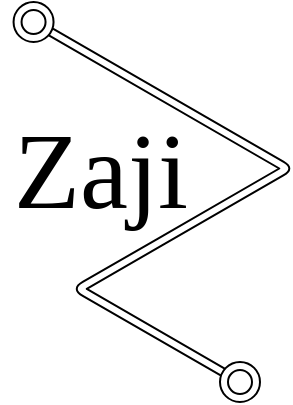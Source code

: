 <mxfile version="13.1.14" type="github"><diagram id="fd3TSlRkCUW_DkWuyYF7" name="Page-1"><mxGraphModel dx="482" dy="542" grid="1" gridSize="10" guides="1" tooltips="1" connect="1" arrows="1" fold="1" page="1" pageScale="1" pageWidth="850" pageHeight="1100" math="0" shadow="0" extFonts="Acme^https://fonts.googleapis.com/css?family=Acme"><root><mxCell id="0"/><mxCell id="1" parent="0"/><mxCell id="XfNiQm2zIUUJR62hFALY-1" value="Zaji" style="text;html=1;align=center;verticalAlign=middle;resizable=0;points=[];autosize=1;rotation=0;strokeWidth=11;fontSize=54;fontFamily=Acme;FType=g;" vertex="1" parent="1"><mxGeometry x="40" y="60" width="100" height="70" as="geometry"/></mxCell><mxCell id="XfNiQm2zIUUJR62hFALY-6" value="" style="edgeStyle=isometricEdgeStyle;endArrow=none;html=1;fontSize=54;shape=link;elbow=vertical;" edge="1" parent="1" target="XfNiQm2zIUUJR62hFALY-9"><mxGeometry width="50" height="100" relative="1" as="geometry"><mxPoint x="160" y="200" as="sourcePoint"/><mxPoint x="86.78" y="50" as="targetPoint"/><Array as="points"><mxPoint x="120" y="130"/></Array></mxGeometry></mxCell><mxCell id="XfNiQm2zIUUJR62hFALY-9" value="" style="ellipse;shape=doubleEllipse;whiteSpace=wrap;html=1;aspect=fixed;" vertex="1" parent="1"><mxGeometry x="46.78" y="10" width="20" height="20" as="geometry"/></mxCell><mxCell id="XfNiQm2zIUUJR62hFALY-17" value="" style="ellipse;shape=doubleEllipse;whiteSpace=wrap;html=1;aspect=fixed;" vertex="1" parent="1"><mxGeometry x="150" y="190" width="20" height="20" as="geometry"/></mxCell></root></mxGraphModel></diagram></mxfile>